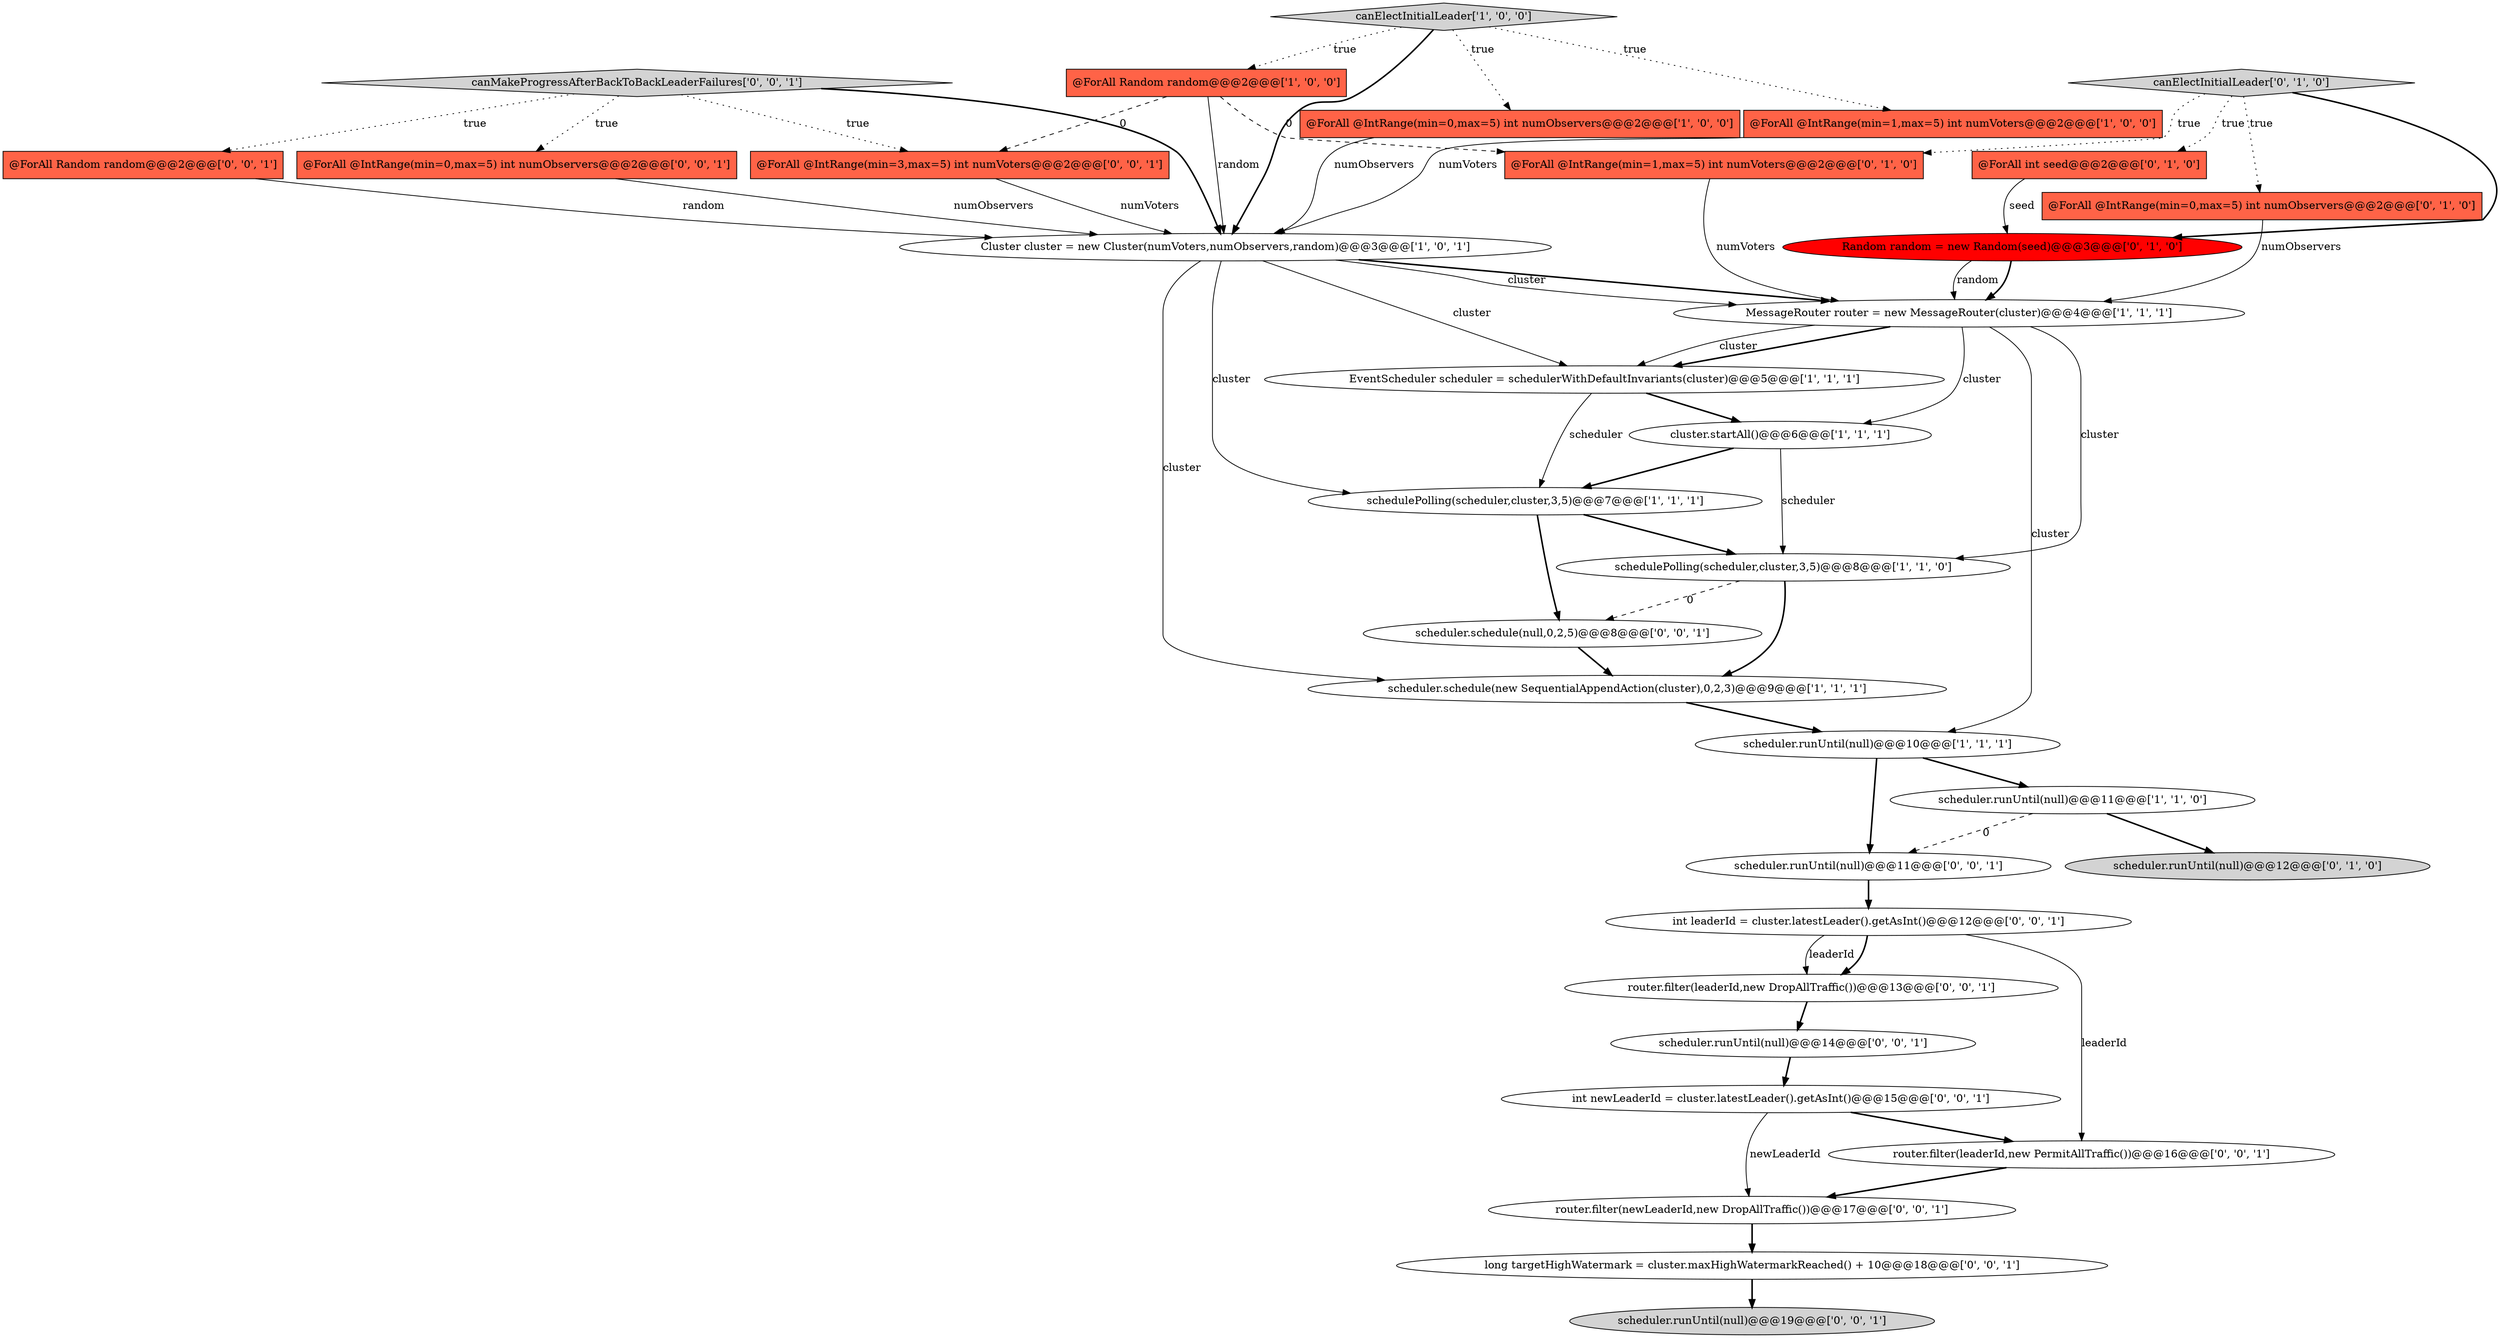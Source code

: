 digraph {
21 [style = filled, label = "scheduler.runUntil(null)@@@19@@@['0', '0', '1']", fillcolor = lightgray, shape = ellipse image = "AAA0AAABBB3BBB"];
14 [style = filled, label = "@ForAll @IntRange(min=0,max=5) int numObservers@@@2@@@['0', '1', '0']", fillcolor = tomato, shape = box image = "AAA0AAABBB2BBB"];
12 [style = filled, label = "scheduler.runUntil(null)@@@10@@@['1', '1', '1']", fillcolor = white, shape = ellipse image = "AAA0AAABBB1BBB"];
13 [style = filled, label = "canElectInitialLeader['0', '1', '0']", fillcolor = lightgray, shape = diamond image = "AAA0AAABBB2BBB"];
22 [style = filled, label = "scheduler.runUntil(null)@@@14@@@['0', '0', '1']", fillcolor = white, shape = ellipse image = "AAA0AAABBB3BBB"];
24 [style = filled, label = "int leaderId = cluster.latestLeader().getAsInt()@@@12@@@['0', '0', '1']", fillcolor = white, shape = ellipse image = "AAA0AAABBB3BBB"];
7 [style = filled, label = "@ForAll @IntRange(min=1,max=5) int numVoters@@@2@@@['1', '0', '0']", fillcolor = tomato, shape = box image = "AAA0AAABBB1BBB"];
17 [style = filled, label = "@ForAll int seed@@@2@@@['0', '1', '0']", fillcolor = tomato, shape = box image = "AAA0AAABBB2BBB"];
16 [style = filled, label = "Random random = new Random(seed)@@@3@@@['0', '1', '0']", fillcolor = red, shape = ellipse image = "AAA1AAABBB2BBB"];
25 [style = filled, label = "scheduler.schedule(null,0,2,5)@@@8@@@['0', '0', '1']", fillcolor = white, shape = ellipse image = "AAA0AAABBB3BBB"];
20 [style = filled, label = "canMakeProgressAfterBackToBackLeaderFailures['0', '0', '1']", fillcolor = lightgray, shape = diamond image = "AAA0AAABBB3BBB"];
28 [style = filled, label = "scheduler.runUntil(null)@@@11@@@['0', '0', '1']", fillcolor = white, shape = ellipse image = "AAA0AAABBB3BBB"];
0 [style = filled, label = "MessageRouter router = new MessageRouter(cluster)@@@4@@@['1', '1', '1']", fillcolor = white, shape = ellipse image = "AAA0AAABBB1BBB"];
11 [style = filled, label = "schedulePolling(scheduler,cluster,3,5)@@@7@@@['1', '1', '1']", fillcolor = white, shape = ellipse image = "AAA0AAABBB1BBB"];
2 [style = filled, label = "Cluster cluster = new Cluster(numVoters,numObservers,random)@@@3@@@['1', '0', '1']", fillcolor = white, shape = ellipse image = "AAA0AAABBB1BBB"];
29 [style = filled, label = "router.filter(leaderId,new DropAllTraffic())@@@13@@@['0', '0', '1']", fillcolor = white, shape = ellipse image = "AAA0AAABBB3BBB"];
4 [style = filled, label = "scheduler.runUntil(null)@@@11@@@['1', '1', '0']", fillcolor = white, shape = ellipse image = "AAA0AAABBB1BBB"];
19 [style = filled, label = "long targetHighWatermark = cluster.maxHighWatermarkReached() + 10@@@18@@@['0', '0', '1']", fillcolor = white, shape = ellipse image = "AAA0AAABBB3BBB"];
26 [style = filled, label = "int newLeaderId = cluster.latestLeader().getAsInt()@@@15@@@['0', '0', '1']", fillcolor = white, shape = ellipse image = "AAA0AAABBB3BBB"];
10 [style = filled, label = "@ForAll Random random@@@2@@@['1', '0', '0']", fillcolor = tomato, shape = box image = "AAA1AAABBB1BBB"];
23 [style = filled, label = "router.filter(newLeaderId,new DropAllTraffic())@@@17@@@['0', '0', '1']", fillcolor = white, shape = ellipse image = "AAA0AAABBB3BBB"];
15 [style = filled, label = "scheduler.runUntil(null)@@@12@@@['0', '1', '0']", fillcolor = lightgray, shape = ellipse image = "AAA0AAABBB2BBB"];
6 [style = filled, label = "schedulePolling(scheduler,cluster,3,5)@@@8@@@['1', '1', '0']", fillcolor = white, shape = ellipse image = "AAA0AAABBB1BBB"];
18 [style = filled, label = "@ForAll @IntRange(min=1,max=5) int numVoters@@@2@@@['0', '1', '0']", fillcolor = tomato, shape = box image = "AAA1AAABBB2BBB"];
27 [style = filled, label = "@ForAll @IntRange(min=0,max=5) int numObservers@@@2@@@['0', '0', '1']", fillcolor = tomato, shape = box image = "AAA0AAABBB3BBB"];
1 [style = filled, label = "scheduler.schedule(new SequentialAppendAction(cluster),0,2,3)@@@9@@@['1', '1', '1']", fillcolor = white, shape = ellipse image = "AAA0AAABBB1BBB"];
3 [style = filled, label = "EventScheduler scheduler = schedulerWithDefaultInvariants(cluster)@@@5@@@['1', '1', '1']", fillcolor = white, shape = ellipse image = "AAA0AAABBB1BBB"];
5 [style = filled, label = "canElectInitialLeader['1', '0', '0']", fillcolor = lightgray, shape = diamond image = "AAA0AAABBB1BBB"];
31 [style = filled, label = "@ForAll Random random@@@2@@@['0', '0', '1']", fillcolor = tomato, shape = box image = "AAA0AAABBB3BBB"];
30 [style = filled, label = "router.filter(leaderId,new PermitAllTraffic())@@@16@@@['0', '0', '1']", fillcolor = white, shape = ellipse image = "AAA0AAABBB3BBB"];
32 [style = filled, label = "@ForAll @IntRange(min=3,max=5) int numVoters@@@2@@@['0', '0', '1']", fillcolor = tomato, shape = box image = "AAA0AAABBB3BBB"];
8 [style = filled, label = "@ForAll @IntRange(min=0,max=5) int numObservers@@@2@@@['1', '0', '0']", fillcolor = tomato, shape = box image = "AAA0AAABBB1BBB"];
9 [style = filled, label = "cluster.startAll()@@@6@@@['1', '1', '1']", fillcolor = white, shape = ellipse image = "AAA0AAABBB1BBB"];
0->3 [style = bold, label=""];
22->26 [style = bold, label=""];
13->17 [style = dotted, label="true"];
13->18 [style = dotted, label="true"];
16->0 [style = bold, label=""];
25->1 [style = bold, label=""];
24->30 [style = solid, label="leaderId"];
9->11 [style = bold, label=""];
12->28 [style = bold, label=""];
9->6 [style = solid, label="scheduler"];
10->2 [style = solid, label="random"];
11->25 [style = bold, label=""];
5->10 [style = dotted, label="true"];
11->6 [style = bold, label=""];
4->15 [style = bold, label=""];
30->23 [style = bold, label=""];
2->1 [style = solid, label="cluster"];
26->23 [style = solid, label="newLeaderId"];
20->27 [style = dotted, label="true"];
24->29 [style = bold, label=""];
14->0 [style = solid, label="numObservers"];
8->2 [style = solid, label="numObservers"];
3->11 [style = solid, label="scheduler"];
0->6 [style = solid, label="cluster"];
18->0 [style = solid, label="numVoters"];
13->16 [style = bold, label=""];
4->28 [style = dashed, label="0"];
10->18 [style = dashed, label="0"];
26->30 [style = bold, label=""];
20->2 [style = bold, label=""];
3->9 [style = bold, label=""];
6->1 [style = bold, label=""];
5->2 [style = bold, label=""];
2->0 [style = bold, label=""];
16->0 [style = solid, label="random"];
0->3 [style = solid, label="cluster"];
10->32 [style = dashed, label="0"];
27->2 [style = solid, label="numObservers"];
12->4 [style = bold, label=""];
6->25 [style = dashed, label="0"];
31->2 [style = solid, label="random"];
5->7 [style = dotted, label="true"];
20->31 [style = dotted, label="true"];
2->0 [style = solid, label="cluster"];
2->3 [style = solid, label="cluster"];
23->19 [style = bold, label=""];
32->2 [style = solid, label="numVoters"];
0->9 [style = solid, label="cluster"];
1->12 [style = bold, label=""];
28->24 [style = bold, label=""];
19->21 [style = bold, label=""];
29->22 [style = bold, label=""];
5->8 [style = dotted, label="true"];
13->14 [style = dotted, label="true"];
20->32 [style = dotted, label="true"];
24->29 [style = solid, label="leaderId"];
17->16 [style = solid, label="seed"];
0->12 [style = solid, label="cluster"];
7->2 [style = solid, label="numVoters"];
2->11 [style = solid, label="cluster"];
}
